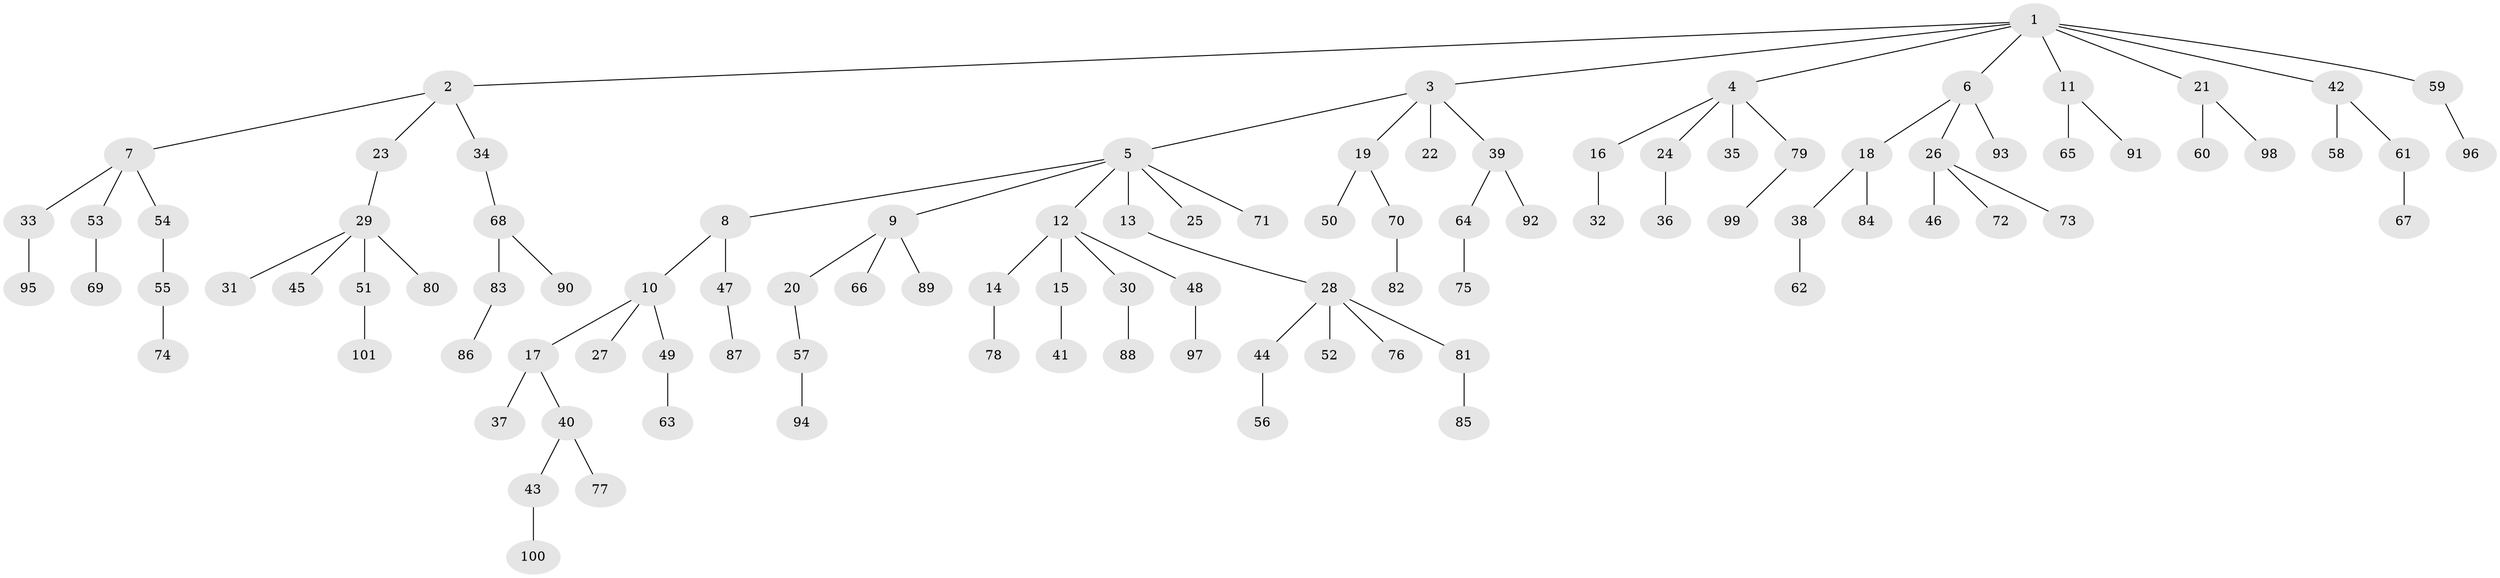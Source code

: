 // Generated by graph-tools (version 1.1) at 2025/15/03/09/25 04:15:33]
// undirected, 101 vertices, 100 edges
graph export_dot {
graph [start="1"]
  node [color=gray90,style=filled];
  1;
  2;
  3;
  4;
  5;
  6;
  7;
  8;
  9;
  10;
  11;
  12;
  13;
  14;
  15;
  16;
  17;
  18;
  19;
  20;
  21;
  22;
  23;
  24;
  25;
  26;
  27;
  28;
  29;
  30;
  31;
  32;
  33;
  34;
  35;
  36;
  37;
  38;
  39;
  40;
  41;
  42;
  43;
  44;
  45;
  46;
  47;
  48;
  49;
  50;
  51;
  52;
  53;
  54;
  55;
  56;
  57;
  58;
  59;
  60;
  61;
  62;
  63;
  64;
  65;
  66;
  67;
  68;
  69;
  70;
  71;
  72;
  73;
  74;
  75;
  76;
  77;
  78;
  79;
  80;
  81;
  82;
  83;
  84;
  85;
  86;
  87;
  88;
  89;
  90;
  91;
  92;
  93;
  94;
  95;
  96;
  97;
  98;
  99;
  100;
  101;
  1 -- 2;
  1 -- 3;
  1 -- 4;
  1 -- 6;
  1 -- 11;
  1 -- 21;
  1 -- 42;
  1 -- 59;
  2 -- 7;
  2 -- 23;
  2 -- 34;
  3 -- 5;
  3 -- 19;
  3 -- 22;
  3 -- 39;
  4 -- 16;
  4 -- 24;
  4 -- 35;
  4 -- 79;
  5 -- 8;
  5 -- 9;
  5 -- 12;
  5 -- 13;
  5 -- 25;
  5 -- 71;
  6 -- 18;
  6 -- 26;
  6 -- 93;
  7 -- 33;
  7 -- 53;
  7 -- 54;
  8 -- 10;
  8 -- 47;
  9 -- 20;
  9 -- 66;
  9 -- 89;
  10 -- 17;
  10 -- 27;
  10 -- 49;
  11 -- 65;
  11 -- 91;
  12 -- 14;
  12 -- 15;
  12 -- 30;
  12 -- 48;
  13 -- 28;
  14 -- 78;
  15 -- 41;
  16 -- 32;
  17 -- 37;
  17 -- 40;
  18 -- 38;
  18 -- 84;
  19 -- 50;
  19 -- 70;
  20 -- 57;
  21 -- 60;
  21 -- 98;
  23 -- 29;
  24 -- 36;
  26 -- 46;
  26 -- 72;
  26 -- 73;
  28 -- 44;
  28 -- 52;
  28 -- 76;
  28 -- 81;
  29 -- 31;
  29 -- 45;
  29 -- 51;
  29 -- 80;
  30 -- 88;
  33 -- 95;
  34 -- 68;
  38 -- 62;
  39 -- 64;
  39 -- 92;
  40 -- 43;
  40 -- 77;
  42 -- 58;
  42 -- 61;
  43 -- 100;
  44 -- 56;
  47 -- 87;
  48 -- 97;
  49 -- 63;
  51 -- 101;
  53 -- 69;
  54 -- 55;
  55 -- 74;
  57 -- 94;
  59 -- 96;
  61 -- 67;
  64 -- 75;
  68 -- 83;
  68 -- 90;
  70 -- 82;
  79 -- 99;
  81 -- 85;
  83 -- 86;
}
